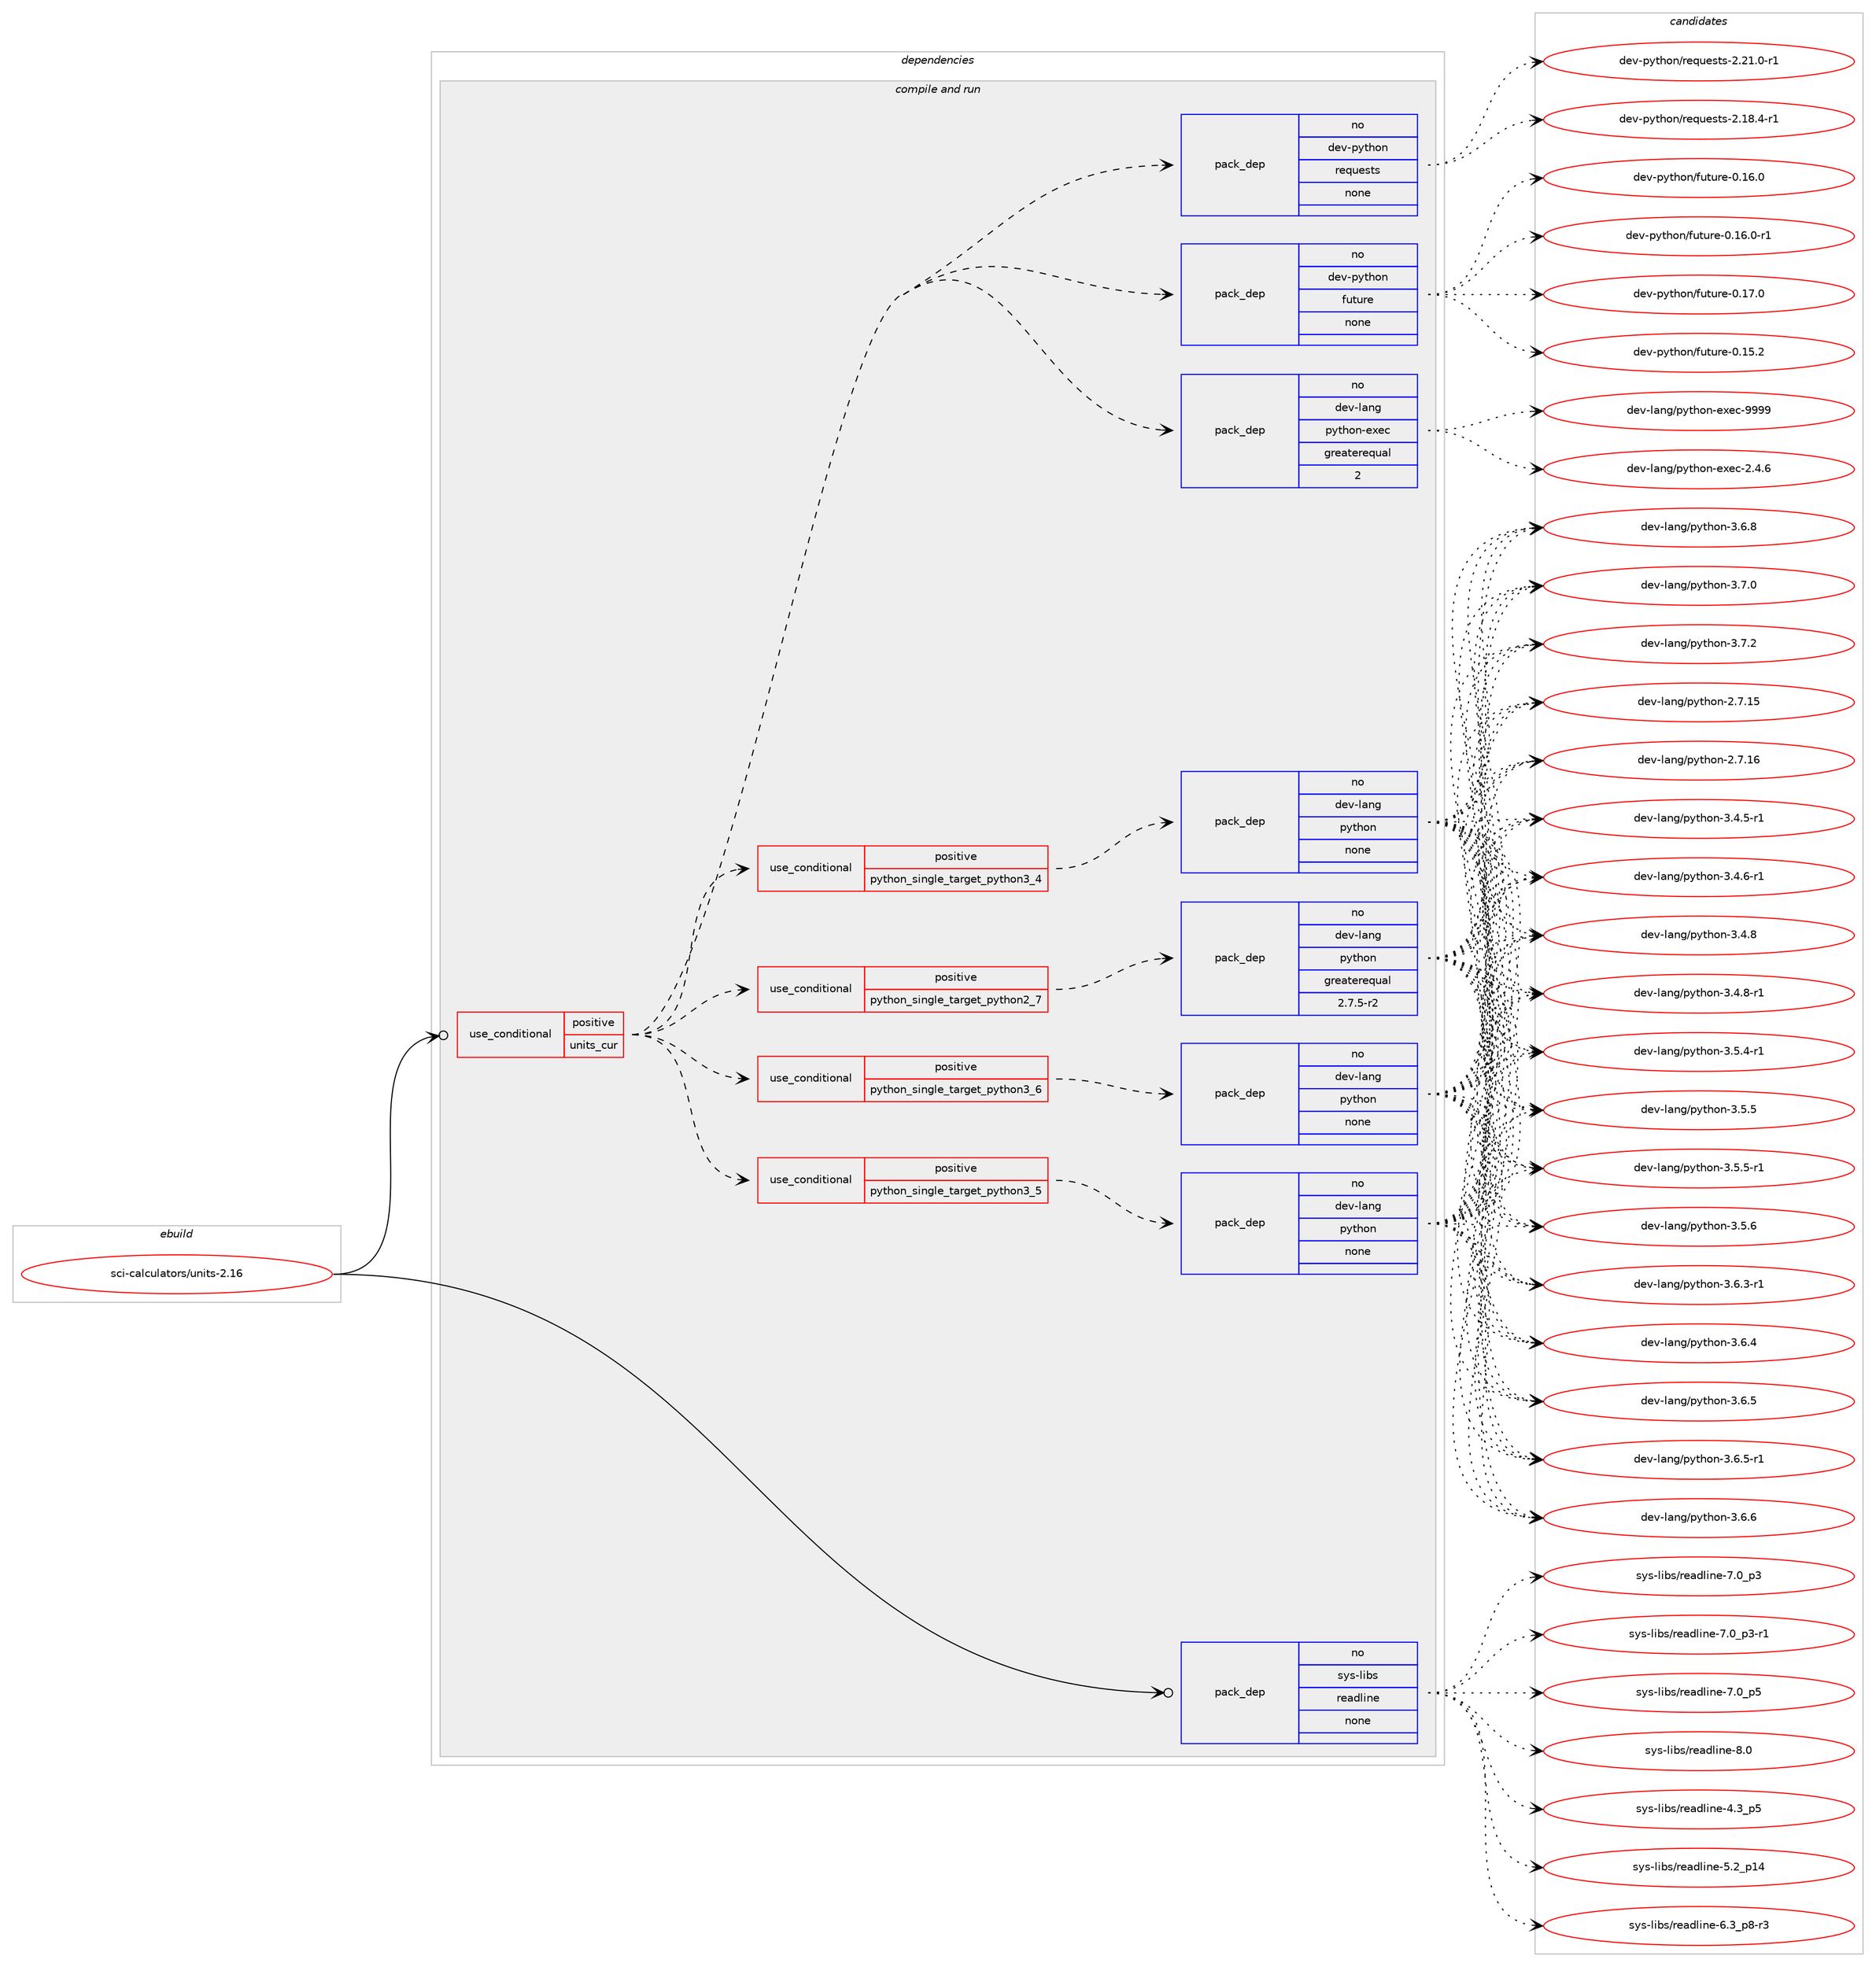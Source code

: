 digraph prolog {

# *************
# Graph options
# *************

newrank=true;
concentrate=true;
compound=true;
graph [rankdir=LR,fontname=Helvetica,fontsize=10,ranksep=1.5];#, ranksep=2.5, nodesep=0.2];
edge  [arrowhead=vee];
node  [fontname=Helvetica,fontsize=10];

# **********
# The ebuild
# **********

subgraph cluster_leftcol {
color=gray;
rank=same;
label=<<i>ebuild</i>>;
id [label="sci-calculators/units-2.16", color=red, width=4, href="../sci-calculators/units-2.16.svg"];
}

# ****************
# The dependencies
# ****************

subgraph cluster_midcol {
color=gray;
label=<<i>dependencies</i>>;
subgraph cluster_compile {
fillcolor="#eeeeee";
style=filled;
label=<<i>compile</i>>;
}
subgraph cluster_compileandrun {
fillcolor="#eeeeee";
style=filled;
label=<<i>compile and run</i>>;
subgraph cond452229 {
dependency1687281 [label=<<TABLE BORDER="0" CELLBORDER="1" CELLSPACING="0" CELLPADDING="4"><TR><TD ROWSPAN="3" CELLPADDING="10">use_conditional</TD></TR><TR><TD>positive</TD></TR><TR><TD>units_cur</TD></TR></TABLE>>, shape=none, color=red];
subgraph cond452230 {
dependency1687282 [label=<<TABLE BORDER="0" CELLBORDER="1" CELLSPACING="0" CELLPADDING="4"><TR><TD ROWSPAN="3" CELLPADDING="10">use_conditional</TD></TR><TR><TD>positive</TD></TR><TR><TD>python_single_target_python2_7</TD></TR></TABLE>>, shape=none, color=red];
subgraph pack1207422 {
dependency1687283 [label=<<TABLE BORDER="0" CELLBORDER="1" CELLSPACING="0" CELLPADDING="4" WIDTH="220"><TR><TD ROWSPAN="6" CELLPADDING="30">pack_dep</TD></TR><TR><TD WIDTH="110">no</TD></TR><TR><TD>dev-lang</TD></TR><TR><TD>python</TD></TR><TR><TD>greaterequal</TD></TR><TR><TD>2.7.5-r2</TD></TR></TABLE>>, shape=none, color=blue];
}
dependency1687282:e -> dependency1687283:w [weight=20,style="dashed",arrowhead="vee"];
}
dependency1687281:e -> dependency1687282:w [weight=20,style="dashed",arrowhead="vee"];
subgraph cond452231 {
dependency1687284 [label=<<TABLE BORDER="0" CELLBORDER="1" CELLSPACING="0" CELLPADDING="4"><TR><TD ROWSPAN="3" CELLPADDING="10">use_conditional</TD></TR><TR><TD>positive</TD></TR><TR><TD>python_single_target_python3_4</TD></TR></TABLE>>, shape=none, color=red];
subgraph pack1207423 {
dependency1687285 [label=<<TABLE BORDER="0" CELLBORDER="1" CELLSPACING="0" CELLPADDING="4" WIDTH="220"><TR><TD ROWSPAN="6" CELLPADDING="30">pack_dep</TD></TR><TR><TD WIDTH="110">no</TD></TR><TR><TD>dev-lang</TD></TR><TR><TD>python</TD></TR><TR><TD>none</TD></TR><TR><TD></TD></TR></TABLE>>, shape=none, color=blue];
}
dependency1687284:e -> dependency1687285:w [weight=20,style="dashed",arrowhead="vee"];
}
dependency1687281:e -> dependency1687284:w [weight=20,style="dashed",arrowhead="vee"];
subgraph cond452232 {
dependency1687286 [label=<<TABLE BORDER="0" CELLBORDER="1" CELLSPACING="0" CELLPADDING="4"><TR><TD ROWSPAN="3" CELLPADDING="10">use_conditional</TD></TR><TR><TD>positive</TD></TR><TR><TD>python_single_target_python3_5</TD></TR></TABLE>>, shape=none, color=red];
subgraph pack1207424 {
dependency1687287 [label=<<TABLE BORDER="0" CELLBORDER="1" CELLSPACING="0" CELLPADDING="4" WIDTH="220"><TR><TD ROWSPAN="6" CELLPADDING="30">pack_dep</TD></TR><TR><TD WIDTH="110">no</TD></TR><TR><TD>dev-lang</TD></TR><TR><TD>python</TD></TR><TR><TD>none</TD></TR><TR><TD></TD></TR></TABLE>>, shape=none, color=blue];
}
dependency1687286:e -> dependency1687287:w [weight=20,style="dashed",arrowhead="vee"];
}
dependency1687281:e -> dependency1687286:w [weight=20,style="dashed",arrowhead="vee"];
subgraph cond452233 {
dependency1687288 [label=<<TABLE BORDER="0" CELLBORDER="1" CELLSPACING="0" CELLPADDING="4"><TR><TD ROWSPAN="3" CELLPADDING="10">use_conditional</TD></TR><TR><TD>positive</TD></TR><TR><TD>python_single_target_python3_6</TD></TR></TABLE>>, shape=none, color=red];
subgraph pack1207425 {
dependency1687289 [label=<<TABLE BORDER="0" CELLBORDER="1" CELLSPACING="0" CELLPADDING="4" WIDTH="220"><TR><TD ROWSPAN="6" CELLPADDING="30">pack_dep</TD></TR><TR><TD WIDTH="110">no</TD></TR><TR><TD>dev-lang</TD></TR><TR><TD>python</TD></TR><TR><TD>none</TD></TR><TR><TD></TD></TR></TABLE>>, shape=none, color=blue];
}
dependency1687288:e -> dependency1687289:w [weight=20,style="dashed",arrowhead="vee"];
}
dependency1687281:e -> dependency1687288:w [weight=20,style="dashed",arrowhead="vee"];
subgraph pack1207426 {
dependency1687290 [label=<<TABLE BORDER="0" CELLBORDER="1" CELLSPACING="0" CELLPADDING="4" WIDTH="220"><TR><TD ROWSPAN="6" CELLPADDING="30">pack_dep</TD></TR><TR><TD WIDTH="110">no</TD></TR><TR><TD>dev-lang</TD></TR><TR><TD>python-exec</TD></TR><TR><TD>greaterequal</TD></TR><TR><TD>2</TD></TR></TABLE>>, shape=none, color=blue];
}
dependency1687281:e -> dependency1687290:w [weight=20,style="dashed",arrowhead="vee"];
subgraph pack1207427 {
dependency1687291 [label=<<TABLE BORDER="0" CELLBORDER="1" CELLSPACING="0" CELLPADDING="4" WIDTH="220"><TR><TD ROWSPAN="6" CELLPADDING="30">pack_dep</TD></TR><TR><TD WIDTH="110">no</TD></TR><TR><TD>dev-python</TD></TR><TR><TD>future</TD></TR><TR><TD>none</TD></TR><TR><TD></TD></TR></TABLE>>, shape=none, color=blue];
}
dependency1687281:e -> dependency1687291:w [weight=20,style="dashed",arrowhead="vee"];
subgraph pack1207428 {
dependency1687292 [label=<<TABLE BORDER="0" CELLBORDER="1" CELLSPACING="0" CELLPADDING="4" WIDTH="220"><TR><TD ROWSPAN="6" CELLPADDING="30">pack_dep</TD></TR><TR><TD WIDTH="110">no</TD></TR><TR><TD>dev-python</TD></TR><TR><TD>requests</TD></TR><TR><TD>none</TD></TR><TR><TD></TD></TR></TABLE>>, shape=none, color=blue];
}
dependency1687281:e -> dependency1687292:w [weight=20,style="dashed",arrowhead="vee"];
}
id:e -> dependency1687281:w [weight=20,style="solid",arrowhead="odotvee"];
subgraph pack1207429 {
dependency1687293 [label=<<TABLE BORDER="0" CELLBORDER="1" CELLSPACING="0" CELLPADDING="4" WIDTH="220"><TR><TD ROWSPAN="6" CELLPADDING="30">pack_dep</TD></TR><TR><TD WIDTH="110">no</TD></TR><TR><TD>sys-libs</TD></TR><TR><TD>readline</TD></TR><TR><TD>none</TD></TR><TR><TD></TD></TR></TABLE>>, shape=none, color=blue];
}
id:e -> dependency1687293:w [weight=20,style="solid",arrowhead="odotvee"];
}
subgraph cluster_run {
fillcolor="#eeeeee";
style=filled;
label=<<i>run</i>>;
}
}

# **************
# The candidates
# **************

subgraph cluster_choices {
rank=same;
color=gray;
label=<<i>candidates</i>>;

subgraph choice1207422 {
color=black;
nodesep=1;
choice10010111845108971101034711212111610411111045504655464953 [label="dev-lang/python-2.7.15", color=red, width=4,href="../dev-lang/python-2.7.15.svg"];
choice10010111845108971101034711212111610411111045504655464954 [label="dev-lang/python-2.7.16", color=red, width=4,href="../dev-lang/python-2.7.16.svg"];
choice1001011184510897110103471121211161041111104551465246534511449 [label="dev-lang/python-3.4.5-r1", color=red, width=4,href="../dev-lang/python-3.4.5-r1.svg"];
choice1001011184510897110103471121211161041111104551465246544511449 [label="dev-lang/python-3.4.6-r1", color=red, width=4,href="../dev-lang/python-3.4.6-r1.svg"];
choice100101118451089711010347112121116104111110455146524656 [label="dev-lang/python-3.4.8", color=red, width=4,href="../dev-lang/python-3.4.8.svg"];
choice1001011184510897110103471121211161041111104551465246564511449 [label="dev-lang/python-3.4.8-r1", color=red, width=4,href="../dev-lang/python-3.4.8-r1.svg"];
choice1001011184510897110103471121211161041111104551465346524511449 [label="dev-lang/python-3.5.4-r1", color=red, width=4,href="../dev-lang/python-3.5.4-r1.svg"];
choice100101118451089711010347112121116104111110455146534653 [label="dev-lang/python-3.5.5", color=red, width=4,href="../dev-lang/python-3.5.5.svg"];
choice1001011184510897110103471121211161041111104551465346534511449 [label="dev-lang/python-3.5.5-r1", color=red, width=4,href="../dev-lang/python-3.5.5-r1.svg"];
choice100101118451089711010347112121116104111110455146534654 [label="dev-lang/python-3.5.6", color=red, width=4,href="../dev-lang/python-3.5.6.svg"];
choice1001011184510897110103471121211161041111104551465446514511449 [label="dev-lang/python-3.6.3-r1", color=red, width=4,href="../dev-lang/python-3.6.3-r1.svg"];
choice100101118451089711010347112121116104111110455146544652 [label="dev-lang/python-3.6.4", color=red, width=4,href="../dev-lang/python-3.6.4.svg"];
choice100101118451089711010347112121116104111110455146544653 [label="dev-lang/python-3.6.5", color=red, width=4,href="../dev-lang/python-3.6.5.svg"];
choice1001011184510897110103471121211161041111104551465446534511449 [label="dev-lang/python-3.6.5-r1", color=red, width=4,href="../dev-lang/python-3.6.5-r1.svg"];
choice100101118451089711010347112121116104111110455146544654 [label="dev-lang/python-3.6.6", color=red, width=4,href="../dev-lang/python-3.6.6.svg"];
choice100101118451089711010347112121116104111110455146544656 [label="dev-lang/python-3.6.8", color=red, width=4,href="../dev-lang/python-3.6.8.svg"];
choice100101118451089711010347112121116104111110455146554648 [label="dev-lang/python-3.7.0", color=red, width=4,href="../dev-lang/python-3.7.0.svg"];
choice100101118451089711010347112121116104111110455146554650 [label="dev-lang/python-3.7.2", color=red, width=4,href="../dev-lang/python-3.7.2.svg"];
dependency1687283:e -> choice10010111845108971101034711212111610411111045504655464953:w [style=dotted,weight="100"];
dependency1687283:e -> choice10010111845108971101034711212111610411111045504655464954:w [style=dotted,weight="100"];
dependency1687283:e -> choice1001011184510897110103471121211161041111104551465246534511449:w [style=dotted,weight="100"];
dependency1687283:e -> choice1001011184510897110103471121211161041111104551465246544511449:w [style=dotted,weight="100"];
dependency1687283:e -> choice100101118451089711010347112121116104111110455146524656:w [style=dotted,weight="100"];
dependency1687283:e -> choice1001011184510897110103471121211161041111104551465246564511449:w [style=dotted,weight="100"];
dependency1687283:e -> choice1001011184510897110103471121211161041111104551465346524511449:w [style=dotted,weight="100"];
dependency1687283:e -> choice100101118451089711010347112121116104111110455146534653:w [style=dotted,weight="100"];
dependency1687283:e -> choice1001011184510897110103471121211161041111104551465346534511449:w [style=dotted,weight="100"];
dependency1687283:e -> choice100101118451089711010347112121116104111110455146534654:w [style=dotted,weight="100"];
dependency1687283:e -> choice1001011184510897110103471121211161041111104551465446514511449:w [style=dotted,weight="100"];
dependency1687283:e -> choice100101118451089711010347112121116104111110455146544652:w [style=dotted,weight="100"];
dependency1687283:e -> choice100101118451089711010347112121116104111110455146544653:w [style=dotted,weight="100"];
dependency1687283:e -> choice1001011184510897110103471121211161041111104551465446534511449:w [style=dotted,weight="100"];
dependency1687283:e -> choice100101118451089711010347112121116104111110455146544654:w [style=dotted,weight="100"];
dependency1687283:e -> choice100101118451089711010347112121116104111110455146544656:w [style=dotted,weight="100"];
dependency1687283:e -> choice100101118451089711010347112121116104111110455146554648:w [style=dotted,weight="100"];
dependency1687283:e -> choice100101118451089711010347112121116104111110455146554650:w [style=dotted,weight="100"];
}
subgraph choice1207423 {
color=black;
nodesep=1;
choice10010111845108971101034711212111610411111045504655464953 [label="dev-lang/python-2.7.15", color=red, width=4,href="../dev-lang/python-2.7.15.svg"];
choice10010111845108971101034711212111610411111045504655464954 [label="dev-lang/python-2.7.16", color=red, width=4,href="../dev-lang/python-2.7.16.svg"];
choice1001011184510897110103471121211161041111104551465246534511449 [label="dev-lang/python-3.4.5-r1", color=red, width=4,href="../dev-lang/python-3.4.5-r1.svg"];
choice1001011184510897110103471121211161041111104551465246544511449 [label="dev-lang/python-3.4.6-r1", color=red, width=4,href="../dev-lang/python-3.4.6-r1.svg"];
choice100101118451089711010347112121116104111110455146524656 [label="dev-lang/python-3.4.8", color=red, width=4,href="../dev-lang/python-3.4.8.svg"];
choice1001011184510897110103471121211161041111104551465246564511449 [label="dev-lang/python-3.4.8-r1", color=red, width=4,href="../dev-lang/python-3.4.8-r1.svg"];
choice1001011184510897110103471121211161041111104551465346524511449 [label="dev-lang/python-3.5.4-r1", color=red, width=4,href="../dev-lang/python-3.5.4-r1.svg"];
choice100101118451089711010347112121116104111110455146534653 [label="dev-lang/python-3.5.5", color=red, width=4,href="../dev-lang/python-3.5.5.svg"];
choice1001011184510897110103471121211161041111104551465346534511449 [label="dev-lang/python-3.5.5-r1", color=red, width=4,href="../dev-lang/python-3.5.5-r1.svg"];
choice100101118451089711010347112121116104111110455146534654 [label="dev-lang/python-3.5.6", color=red, width=4,href="../dev-lang/python-3.5.6.svg"];
choice1001011184510897110103471121211161041111104551465446514511449 [label="dev-lang/python-3.6.3-r1", color=red, width=4,href="../dev-lang/python-3.6.3-r1.svg"];
choice100101118451089711010347112121116104111110455146544652 [label="dev-lang/python-3.6.4", color=red, width=4,href="../dev-lang/python-3.6.4.svg"];
choice100101118451089711010347112121116104111110455146544653 [label="dev-lang/python-3.6.5", color=red, width=4,href="../dev-lang/python-3.6.5.svg"];
choice1001011184510897110103471121211161041111104551465446534511449 [label="dev-lang/python-3.6.5-r1", color=red, width=4,href="../dev-lang/python-3.6.5-r1.svg"];
choice100101118451089711010347112121116104111110455146544654 [label="dev-lang/python-3.6.6", color=red, width=4,href="../dev-lang/python-3.6.6.svg"];
choice100101118451089711010347112121116104111110455146544656 [label="dev-lang/python-3.6.8", color=red, width=4,href="../dev-lang/python-3.6.8.svg"];
choice100101118451089711010347112121116104111110455146554648 [label="dev-lang/python-3.7.0", color=red, width=4,href="../dev-lang/python-3.7.0.svg"];
choice100101118451089711010347112121116104111110455146554650 [label="dev-lang/python-3.7.2", color=red, width=4,href="../dev-lang/python-3.7.2.svg"];
dependency1687285:e -> choice10010111845108971101034711212111610411111045504655464953:w [style=dotted,weight="100"];
dependency1687285:e -> choice10010111845108971101034711212111610411111045504655464954:w [style=dotted,weight="100"];
dependency1687285:e -> choice1001011184510897110103471121211161041111104551465246534511449:w [style=dotted,weight="100"];
dependency1687285:e -> choice1001011184510897110103471121211161041111104551465246544511449:w [style=dotted,weight="100"];
dependency1687285:e -> choice100101118451089711010347112121116104111110455146524656:w [style=dotted,weight="100"];
dependency1687285:e -> choice1001011184510897110103471121211161041111104551465246564511449:w [style=dotted,weight="100"];
dependency1687285:e -> choice1001011184510897110103471121211161041111104551465346524511449:w [style=dotted,weight="100"];
dependency1687285:e -> choice100101118451089711010347112121116104111110455146534653:w [style=dotted,weight="100"];
dependency1687285:e -> choice1001011184510897110103471121211161041111104551465346534511449:w [style=dotted,weight="100"];
dependency1687285:e -> choice100101118451089711010347112121116104111110455146534654:w [style=dotted,weight="100"];
dependency1687285:e -> choice1001011184510897110103471121211161041111104551465446514511449:w [style=dotted,weight="100"];
dependency1687285:e -> choice100101118451089711010347112121116104111110455146544652:w [style=dotted,weight="100"];
dependency1687285:e -> choice100101118451089711010347112121116104111110455146544653:w [style=dotted,weight="100"];
dependency1687285:e -> choice1001011184510897110103471121211161041111104551465446534511449:w [style=dotted,weight="100"];
dependency1687285:e -> choice100101118451089711010347112121116104111110455146544654:w [style=dotted,weight="100"];
dependency1687285:e -> choice100101118451089711010347112121116104111110455146544656:w [style=dotted,weight="100"];
dependency1687285:e -> choice100101118451089711010347112121116104111110455146554648:w [style=dotted,weight="100"];
dependency1687285:e -> choice100101118451089711010347112121116104111110455146554650:w [style=dotted,weight="100"];
}
subgraph choice1207424 {
color=black;
nodesep=1;
choice10010111845108971101034711212111610411111045504655464953 [label="dev-lang/python-2.7.15", color=red, width=4,href="../dev-lang/python-2.7.15.svg"];
choice10010111845108971101034711212111610411111045504655464954 [label="dev-lang/python-2.7.16", color=red, width=4,href="../dev-lang/python-2.7.16.svg"];
choice1001011184510897110103471121211161041111104551465246534511449 [label="dev-lang/python-3.4.5-r1", color=red, width=4,href="../dev-lang/python-3.4.5-r1.svg"];
choice1001011184510897110103471121211161041111104551465246544511449 [label="dev-lang/python-3.4.6-r1", color=red, width=4,href="../dev-lang/python-3.4.6-r1.svg"];
choice100101118451089711010347112121116104111110455146524656 [label="dev-lang/python-3.4.8", color=red, width=4,href="../dev-lang/python-3.4.8.svg"];
choice1001011184510897110103471121211161041111104551465246564511449 [label="dev-lang/python-3.4.8-r1", color=red, width=4,href="../dev-lang/python-3.4.8-r1.svg"];
choice1001011184510897110103471121211161041111104551465346524511449 [label="dev-lang/python-3.5.4-r1", color=red, width=4,href="../dev-lang/python-3.5.4-r1.svg"];
choice100101118451089711010347112121116104111110455146534653 [label="dev-lang/python-3.5.5", color=red, width=4,href="../dev-lang/python-3.5.5.svg"];
choice1001011184510897110103471121211161041111104551465346534511449 [label="dev-lang/python-3.5.5-r1", color=red, width=4,href="../dev-lang/python-3.5.5-r1.svg"];
choice100101118451089711010347112121116104111110455146534654 [label="dev-lang/python-3.5.6", color=red, width=4,href="../dev-lang/python-3.5.6.svg"];
choice1001011184510897110103471121211161041111104551465446514511449 [label="dev-lang/python-3.6.3-r1", color=red, width=4,href="../dev-lang/python-3.6.3-r1.svg"];
choice100101118451089711010347112121116104111110455146544652 [label="dev-lang/python-3.6.4", color=red, width=4,href="../dev-lang/python-3.6.4.svg"];
choice100101118451089711010347112121116104111110455146544653 [label="dev-lang/python-3.6.5", color=red, width=4,href="../dev-lang/python-3.6.5.svg"];
choice1001011184510897110103471121211161041111104551465446534511449 [label="dev-lang/python-3.6.5-r1", color=red, width=4,href="../dev-lang/python-3.6.5-r1.svg"];
choice100101118451089711010347112121116104111110455146544654 [label="dev-lang/python-3.6.6", color=red, width=4,href="../dev-lang/python-3.6.6.svg"];
choice100101118451089711010347112121116104111110455146544656 [label="dev-lang/python-3.6.8", color=red, width=4,href="../dev-lang/python-3.6.8.svg"];
choice100101118451089711010347112121116104111110455146554648 [label="dev-lang/python-3.7.0", color=red, width=4,href="../dev-lang/python-3.7.0.svg"];
choice100101118451089711010347112121116104111110455146554650 [label="dev-lang/python-3.7.2", color=red, width=4,href="../dev-lang/python-3.7.2.svg"];
dependency1687287:e -> choice10010111845108971101034711212111610411111045504655464953:w [style=dotted,weight="100"];
dependency1687287:e -> choice10010111845108971101034711212111610411111045504655464954:w [style=dotted,weight="100"];
dependency1687287:e -> choice1001011184510897110103471121211161041111104551465246534511449:w [style=dotted,weight="100"];
dependency1687287:e -> choice1001011184510897110103471121211161041111104551465246544511449:w [style=dotted,weight="100"];
dependency1687287:e -> choice100101118451089711010347112121116104111110455146524656:w [style=dotted,weight="100"];
dependency1687287:e -> choice1001011184510897110103471121211161041111104551465246564511449:w [style=dotted,weight="100"];
dependency1687287:e -> choice1001011184510897110103471121211161041111104551465346524511449:w [style=dotted,weight="100"];
dependency1687287:e -> choice100101118451089711010347112121116104111110455146534653:w [style=dotted,weight="100"];
dependency1687287:e -> choice1001011184510897110103471121211161041111104551465346534511449:w [style=dotted,weight="100"];
dependency1687287:e -> choice100101118451089711010347112121116104111110455146534654:w [style=dotted,weight="100"];
dependency1687287:e -> choice1001011184510897110103471121211161041111104551465446514511449:w [style=dotted,weight="100"];
dependency1687287:e -> choice100101118451089711010347112121116104111110455146544652:w [style=dotted,weight="100"];
dependency1687287:e -> choice100101118451089711010347112121116104111110455146544653:w [style=dotted,weight="100"];
dependency1687287:e -> choice1001011184510897110103471121211161041111104551465446534511449:w [style=dotted,weight="100"];
dependency1687287:e -> choice100101118451089711010347112121116104111110455146544654:w [style=dotted,weight="100"];
dependency1687287:e -> choice100101118451089711010347112121116104111110455146544656:w [style=dotted,weight="100"];
dependency1687287:e -> choice100101118451089711010347112121116104111110455146554648:w [style=dotted,weight="100"];
dependency1687287:e -> choice100101118451089711010347112121116104111110455146554650:w [style=dotted,weight="100"];
}
subgraph choice1207425 {
color=black;
nodesep=1;
choice10010111845108971101034711212111610411111045504655464953 [label="dev-lang/python-2.7.15", color=red, width=4,href="../dev-lang/python-2.7.15.svg"];
choice10010111845108971101034711212111610411111045504655464954 [label="dev-lang/python-2.7.16", color=red, width=4,href="../dev-lang/python-2.7.16.svg"];
choice1001011184510897110103471121211161041111104551465246534511449 [label="dev-lang/python-3.4.5-r1", color=red, width=4,href="../dev-lang/python-3.4.5-r1.svg"];
choice1001011184510897110103471121211161041111104551465246544511449 [label="dev-lang/python-3.4.6-r1", color=red, width=4,href="../dev-lang/python-3.4.6-r1.svg"];
choice100101118451089711010347112121116104111110455146524656 [label="dev-lang/python-3.4.8", color=red, width=4,href="../dev-lang/python-3.4.8.svg"];
choice1001011184510897110103471121211161041111104551465246564511449 [label="dev-lang/python-3.4.8-r1", color=red, width=4,href="../dev-lang/python-3.4.8-r1.svg"];
choice1001011184510897110103471121211161041111104551465346524511449 [label="dev-lang/python-3.5.4-r1", color=red, width=4,href="../dev-lang/python-3.5.4-r1.svg"];
choice100101118451089711010347112121116104111110455146534653 [label="dev-lang/python-3.5.5", color=red, width=4,href="../dev-lang/python-3.5.5.svg"];
choice1001011184510897110103471121211161041111104551465346534511449 [label="dev-lang/python-3.5.5-r1", color=red, width=4,href="../dev-lang/python-3.5.5-r1.svg"];
choice100101118451089711010347112121116104111110455146534654 [label="dev-lang/python-3.5.6", color=red, width=4,href="../dev-lang/python-3.5.6.svg"];
choice1001011184510897110103471121211161041111104551465446514511449 [label="dev-lang/python-3.6.3-r1", color=red, width=4,href="../dev-lang/python-3.6.3-r1.svg"];
choice100101118451089711010347112121116104111110455146544652 [label="dev-lang/python-3.6.4", color=red, width=4,href="../dev-lang/python-3.6.4.svg"];
choice100101118451089711010347112121116104111110455146544653 [label="dev-lang/python-3.6.5", color=red, width=4,href="../dev-lang/python-3.6.5.svg"];
choice1001011184510897110103471121211161041111104551465446534511449 [label="dev-lang/python-3.6.5-r1", color=red, width=4,href="../dev-lang/python-3.6.5-r1.svg"];
choice100101118451089711010347112121116104111110455146544654 [label="dev-lang/python-3.6.6", color=red, width=4,href="../dev-lang/python-3.6.6.svg"];
choice100101118451089711010347112121116104111110455146544656 [label="dev-lang/python-3.6.8", color=red, width=4,href="../dev-lang/python-3.6.8.svg"];
choice100101118451089711010347112121116104111110455146554648 [label="dev-lang/python-3.7.0", color=red, width=4,href="../dev-lang/python-3.7.0.svg"];
choice100101118451089711010347112121116104111110455146554650 [label="dev-lang/python-3.7.2", color=red, width=4,href="../dev-lang/python-3.7.2.svg"];
dependency1687289:e -> choice10010111845108971101034711212111610411111045504655464953:w [style=dotted,weight="100"];
dependency1687289:e -> choice10010111845108971101034711212111610411111045504655464954:w [style=dotted,weight="100"];
dependency1687289:e -> choice1001011184510897110103471121211161041111104551465246534511449:w [style=dotted,weight="100"];
dependency1687289:e -> choice1001011184510897110103471121211161041111104551465246544511449:w [style=dotted,weight="100"];
dependency1687289:e -> choice100101118451089711010347112121116104111110455146524656:w [style=dotted,weight="100"];
dependency1687289:e -> choice1001011184510897110103471121211161041111104551465246564511449:w [style=dotted,weight="100"];
dependency1687289:e -> choice1001011184510897110103471121211161041111104551465346524511449:w [style=dotted,weight="100"];
dependency1687289:e -> choice100101118451089711010347112121116104111110455146534653:w [style=dotted,weight="100"];
dependency1687289:e -> choice1001011184510897110103471121211161041111104551465346534511449:w [style=dotted,weight="100"];
dependency1687289:e -> choice100101118451089711010347112121116104111110455146534654:w [style=dotted,weight="100"];
dependency1687289:e -> choice1001011184510897110103471121211161041111104551465446514511449:w [style=dotted,weight="100"];
dependency1687289:e -> choice100101118451089711010347112121116104111110455146544652:w [style=dotted,weight="100"];
dependency1687289:e -> choice100101118451089711010347112121116104111110455146544653:w [style=dotted,weight="100"];
dependency1687289:e -> choice1001011184510897110103471121211161041111104551465446534511449:w [style=dotted,weight="100"];
dependency1687289:e -> choice100101118451089711010347112121116104111110455146544654:w [style=dotted,weight="100"];
dependency1687289:e -> choice100101118451089711010347112121116104111110455146544656:w [style=dotted,weight="100"];
dependency1687289:e -> choice100101118451089711010347112121116104111110455146554648:w [style=dotted,weight="100"];
dependency1687289:e -> choice100101118451089711010347112121116104111110455146554650:w [style=dotted,weight="100"];
}
subgraph choice1207426 {
color=black;
nodesep=1;
choice1001011184510897110103471121211161041111104510112010199455046524654 [label="dev-lang/python-exec-2.4.6", color=red, width=4,href="../dev-lang/python-exec-2.4.6.svg"];
choice10010111845108971101034711212111610411111045101120101994557575757 [label="dev-lang/python-exec-9999", color=red, width=4,href="../dev-lang/python-exec-9999.svg"];
dependency1687290:e -> choice1001011184510897110103471121211161041111104510112010199455046524654:w [style=dotted,weight="100"];
dependency1687290:e -> choice10010111845108971101034711212111610411111045101120101994557575757:w [style=dotted,weight="100"];
}
subgraph choice1207427 {
color=black;
nodesep=1;
choice100101118451121211161041111104710211711611711410145484649534650 [label="dev-python/future-0.15.2", color=red, width=4,href="../dev-python/future-0.15.2.svg"];
choice100101118451121211161041111104710211711611711410145484649544648 [label="dev-python/future-0.16.0", color=red, width=4,href="../dev-python/future-0.16.0.svg"];
choice1001011184511212111610411111047102117116117114101454846495446484511449 [label="dev-python/future-0.16.0-r1", color=red, width=4,href="../dev-python/future-0.16.0-r1.svg"];
choice100101118451121211161041111104710211711611711410145484649554648 [label="dev-python/future-0.17.0", color=red, width=4,href="../dev-python/future-0.17.0.svg"];
dependency1687291:e -> choice100101118451121211161041111104710211711611711410145484649534650:w [style=dotted,weight="100"];
dependency1687291:e -> choice100101118451121211161041111104710211711611711410145484649544648:w [style=dotted,weight="100"];
dependency1687291:e -> choice1001011184511212111610411111047102117116117114101454846495446484511449:w [style=dotted,weight="100"];
dependency1687291:e -> choice100101118451121211161041111104710211711611711410145484649554648:w [style=dotted,weight="100"];
}
subgraph choice1207428 {
color=black;
nodesep=1;
choice1001011184511212111610411111047114101113117101115116115455046495646524511449 [label="dev-python/requests-2.18.4-r1", color=red, width=4,href="../dev-python/requests-2.18.4-r1.svg"];
choice1001011184511212111610411111047114101113117101115116115455046504946484511449 [label="dev-python/requests-2.21.0-r1", color=red, width=4,href="../dev-python/requests-2.21.0-r1.svg"];
dependency1687292:e -> choice1001011184511212111610411111047114101113117101115116115455046495646524511449:w [style=dotted,weight="100"];
dependency1687292:e -> choice1001011184511212111610411111047114101113117101115116115455046504946484511449:w [style=dotted,weight="100"];
}
subgraph choice1207429 {
color=black;
nodesep=1;
choice11512111545108105981154711410197100108105110101455246519511253 [label="sys-libs/readline-4.3_p5", color=red, width=4,href="../sys-libs/readline-4.3_p5.svg"];
choice1151211154510810598115471141019710010810511010145534650951124952 [label="sys-libs/readline-5.2_p14", color=red, width=4,href="../sys-libs/readline-5.2_p14.svg"];
choice115121115451081059811547114101971001081051101014554465195112564511451 [label="sys-libs/readline-6.3_p8-r3", color=red, width=4,href="../sys-libs/readline-6.3_p8-r3.svg"];
choice11512111545108105981154711410197100108105110101455546489511251 [label="sys-libs/readline-7.0_p3", color=red, width=4,href="../sys-libs/readline-7.0_p3.svg"];
choice115121115451081059811547114101971001081051101014555464895112514511449 [label="sys-libs/readline-7.0_p3-r1", color=red, width=4,href="../sys-libs/readline-7.0_p3-r1.svg"];
choice11512111545108105981154711410197100108105110101455546489511253 [label="sys-libs/readline-7.0_p5", color=red, width=4,href="../sys-libs/readline-7.0_p5.svg"];
choice1151211154510810598115471141019710010810511010145564648 [label="sys-libs/readline-8.0", color=red, width=4,href="../sys-libs/readline-8.0.svg"];
dependency1687293:e -> choice11512111545108105981154711410197100108105110101455246519511253:w [style=dotted,weight="100"];
dependency1687293:e -> choice1151211154510810598115471141019710010810511010145534650951124952:w [style=dotted,weight="100"];
dependency1687293:e -> choice115121115451081059811547114101971001081051101014554465195112564511451:w [style=dotted,weight="100"];
dependency1687293:e -> choice11512111545108105981154711410197100108105110101455546489511251:w [style=dotted,weight="100"];
dependency1687293:e -> choice115121115451081059811547114101971001081051101014555464895112514511449:w [style=dotted,weight="100"];
dependency1687293:e -> choice11512111545108105981154711410197100108105110101455546489511253:w [style=dotted,weight="100"];
dependency1687293:e -> choice1151211154510810598115471141019710010810511010145564648:w [style=dotted,weight="100"];
}
}

}
